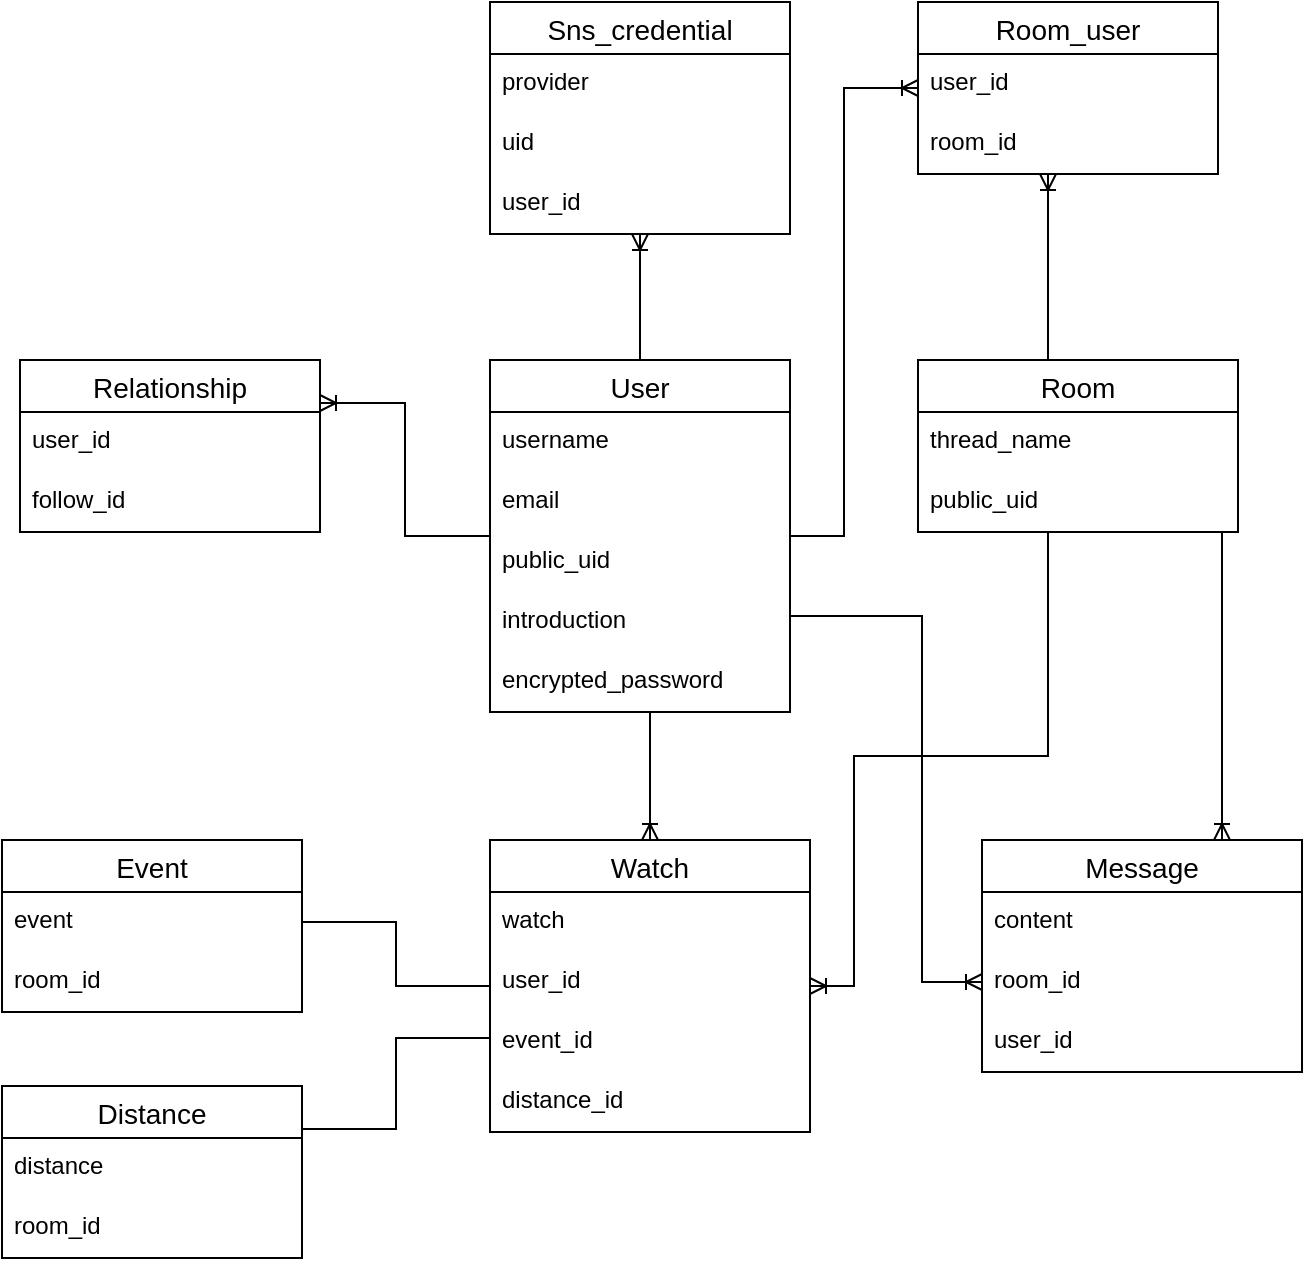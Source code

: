 <mxfile>
    <diagram id="k8hMQ0FtR8-C_5IyJpNA" name="Page-1">
        <mxGraphModel dx="966" dy="785" grid="0" gridSize="10" guides="1" tooltips="1" connect="1" arrows="1" fold="1" page="1" pageScale="1" pageWidth="1169" pageHeight="827" background="none" math="0" shadow="0">
            <root>
                <mxCell id="0"/>
                <mxCell id="1" parent="0"/>
                <mxCell id="83" style="edgeStyle=orthogonalEdgeStyle;rounded=0;orthogonalLoop=1;jettySize=auto;html=1;exitX=0.5;exitY=0;exitDx=0;exitDy=0;startArrow=none;startFill=0;endArrow=ERoneToMany;endFill=0;" parent="1" source="3" target="75" edge="1">
                    <mxGeometry relative="1" as="geometry"/>
                </mxCell>
                <mxCell id="3" value="User" style="swimlane;fontStyle=0;childLayout=stackLayout;horizontal=1;startSize=26;horizontalStack=0;resizeParent=1;resizeParentMax=0;resizeLast=0;collapsible=1;marginBottom=0;align=center;fontSize=14;" parent="1" vertex="1">
                    <mxGeometry x="398" y="212" width="150" height="176" as="geometry"/>
                </mxCell>
                <mxCell id="4" value="username" style="text;strokeColor=none;fillColor=none;spacingLeft=4;spacingRight=4;overflow=hidden;rotatable=0;points=[[0,0.5],[1,0.5]];portConstraint=eastwest;fontSize=12;" parent="3" vertex="1">
                    <mxGeometry y="26" width="150" height="30" as="geometry"/>
                </mxCell>
                <mxCell id="5" value="email" style="text;strokeColor=none;fillColor=none;spacingLeft=4;spacingRight=4;overflow=hidden;rotatable=0;points=[[0,0.5],[1,0.5]];portConstraint=eastwest;fontSize=12;" parent="3" vertex="1">
                    <mxGeometry y="56" width="150" height="30" as="geometry"/>
                </mxCell>
                <mxCell id="55" value="public_uid" style="text;strokeColor=none;fillColor=none;spacingLeft=4;spacingRight=4;overflow=hidden;rotatable=0;points=[[0,0.5],[1,0.5]];portConstraint=eastwest;fontSize=12;" parent="3" vertex="1">
                    <mxGeometry y="86" width="150" height="30" as="geometry"/>
                </mxCell>
                <mxCell id="56" value="introduction" style="text;strokeColor=none;fillColor=none;spacingLeft=4;spacingRight=4;overflow=hidden;rotatable=0;points=[[0,0.5],[1,0.5]];portConstraint=eastwest;fontSize=12;" parent="3" vertex="1">
                    <mxGeometry y="116" width="150" height="30" as="geometry"/>
                </mxCell>
                <mxCell id="6" value="encrypted_password" style="text;strokeColor=none;fillColor=none;spacingLeft=4;spacingRight=4;overflow=hidden;rotatable=0;points=[[0,0.5],[1,0.5]];portConstraint=eastwest;fontSize=12;" parent="3" vertex="1">
                    <mxGeometry y="146" width="150" height="30" as="geometry"/>
                </mxCell>
                <mxCell id="103" style="edgeStyle=orthogonalEdgeStyle;rounded=0;orthogonalLoop=1;jettySize=auto;html=1;exitX=0.75;exitY=0;exitDx=0;exitDy=0;startArrow=ERoneToMany;startFill=0;endArrow=none;endFill=0;" edge="1" parent="1" source="7" target="15">
                    <mxGeometry relative="1" as="geometry">
                        <Array as="points">
                            <mxPoint x="764" y="335"/>
                            <mxPoint x="764" y="335"/>
                        </Array>
                    </mxGeometry>
                </mxCell>
                <mxCell id="7" value="Message" style="swimlane;fontStyle=0;childLayout=stackLayout;horizontal=1;startSize=26;horizontalStack=0;resizeParent=1;resizeParentMax=0;resizeLast=0;collapsible=1;marginBottom=0;align=center;fontSize=14;" parent="1" vertex="1">
                    <mxGeometry x="644" y="452" width="160" height="116" as="geometry"/>
                </mxCell>
                <mxCell id="8" value="content" style="text;strokeColor=none;fillColor=none;spacingLeft=4;spacingRight=4;overflow=hidden;rotatable=0;points=[[0,0.5],[1,0.5]];portConstraint=eastwest;fontSize=12;" parent="7" vertex="1">
                    <mxGeometry y="26" width="160" height="30" as="geometry"/>
                </mxCell>
                <mxCell id="9" value="room_id" style="text;strokeColor=none;fillColor=none;spacingLeft=4;spacingRight=4;overflow=hidden;rotatable=0;points=[[0,0.5],[1,0.5]];portConstraint=eastwest;fontSize=12;" parent="7" vertex="1">
                    <mxGeometry y="56" width="160" height="30" as="geometry"/>
                </mxCell>
                <mxCell id="10" value="user_id" style="text;strokeColor=none;fillColor=none;spacingLeft=4;spacingRight=4;overflow=hidden;rotatable=0;points=[[0,0.5],[1,0.5]];portConstraint=eastwest;fontSize=12;" parent="7" vertex="1">
                    <mxGeometry y="86" width="160" height="30" as="geometry"/>
                </mxCell>
                <mxCell id="101" style="edgeStyle=orthogonalEdgeStyle;rounded=0;orthogonalLoop=1;jettySize=auto;html=1;exitX=0.5;exitY=0;exitDx=0;exitDy=0;startArrow=ERoneToMany;startFill=0;endArrow=none;endFill=0;" edge="1" parent="1" source="11" target="3">
                    <mxGeometry relative="1" as="geometry">
                        <Array as="points">
                            <mxPoint x="478" y="420"/>
                            <mxPoint x="478" y="420"/>
                        </Array>
                    </mxGeometry>
                </mxCell>
                <mxCell id="11" value="Watch" style="swimlane;fontStyle=0;childLayout=stackLayout;horizontal=1;startSize=26;horizontalStack=0;resizeParent=1;resizeParentMax=0;resizeLast=0;collapsible=1;marginBottom=0;align=center;fontSize=14;" parent="1" vertex="1">
                    <mxGeometry x="398" y="452" width="160" height="146" as="geometry"/>
                </mxCell>
                <mxCell id="12" value="watch" style="text;strokeColor=none;fillColor=none;spacingLeft=4;spacingRight=4;overflow=hidden;rotatable=0;points=[[0,0.5],[1,0.5]];portConstraint=eastwest;fontSize=12;" parent="11" vertex="1">
                    <mxGeometry y="26" width="160" height="30" as="geometry"/>
                </mxCell>
                <mxCell id="14" value="user_id" style="text;strokeColor=none;fillColor=none;spacingLeft=4;spacingRight=4;overflow=hidden;rotatable=0;points=[[0,0.5],[1,0.5]];portConstraint=eastwest;fontSize=12;" parent="11" vertex="1">
                    <mxGeometry y="56" width="160" height="30" as="geometry"/>
                </mxCell>
                <mxCell id="13" value="event_id" style="text;strokeColor=none;fillColor=none;spacingLeft=4;spacingRight=4;overflow=hidden;rotatable=0;points=[[0,0.5],[1,0.5]];portConstraint=eastwest;fontSize=12;" parent="11" vertex="1">
                    <mxGeometry y="86" width="160" height="30" as="geometry"/>
                </mxCell>
                <mxCell id="54" value="distance_id" style="text;strokeColor=none;fillColor=none;spacingLeft=4;spacingRight=4;overflow=hidden;rotatable=0;points=[[0,0.5],[1,0.5]];portConstraint=eastwest;fontSize=12;" parent="11" vertex="1">
                    <mxGeometry y="116" width="160" height="30" as="geometry"/>
                </mxCell>
                <mxCell id="102" style="edgeStyle=orthogonalEdgeStyle;rounded=0;orthogonalLoop=1;jettySize=auto;html=1;startArrow=none;startFill=0;endArrow=ERoneToMany;endFill=0;" edge="1" parent="1" source="15" target="11">
                    <mxGeometry relative="1" as="geometry">
                        <Array as="points">
                            <mxPoint x="677" y="410"/>
                            <mxPoint x="580" y="410"/>
                            <mxPoint x="580" y="525"/>
                        </Array>
                    </mxGeometry>
                </mxCell>
                <mxCell id="15" value="Room" style="swimlane;fontStyle=0;childLayout=stackLayout;horizontal=1;startSize=26;horizontalStack=0;resizeParent=1;resizeParentMax=0;resizeLast=0;collapsible=1;marginBottom=0;align=center;fontSize=14;" parent="1" vertex="1">
                    <mxGeometry x="612" y="212" width="160" height="86" as="geometry"/>
                </mxCell>
                <mxCell id="16" value="thread_name" style="text;strokeColor=none;fillColor=none;spacingLeft=4;spacingRight=4;overflow=hidden;rotatable=0;points=[[0,0.5],[1,0.5]];portConstraint=eastwest;fontSize=12;" parent="15" vertex="1">
                    <mxGeometry y="26" width="160" height="30" as="geometry"/>
                </mxCell>
                <mxCell id="17" value="public_uid" style="text;strokeColor=none;fillColor=none;spacingLeft=4;spacingRight=4;overflow=hidden;rotatable=0;points=[[0,0.5],[1,0.5]];portConstraint=eastwest;fontSize=12;" parent="15" vertex="1">
                    <mxGeometry y="56" width="160" height="30" as="geometry"/>
                </mxCell>
                <mxCell id="88" style="edgeStyle=orthogonalEdgeStyle;rounded=0;orthogonalLoop=1;jettySize=auto;html=1;startArrow=ERoneToMany;startFill=0;endArrow=none;endFill=0;" edge="1" parent="1" source="57" target="3">
                    <mxGeometry relative="1" as="geometry">
                        <Array as="points">
                            <mxPoint x="575" y="76"/>
                            <mxPoint x="575" y="300"/>
                        </Array>
                    </mxGeometry>
                </mxCell>
                <mxCell id="97" style="edgeStyle=orthogonalEdgeStyle;rounded=0;orthogonalLoop=1;jettySize=auto;html=1;startArrow=ERoneToMany;startFill=0;endArrow=none;endFill=0;" edge="1" parent="1" source="57" target="15">
                    <mxGeometry relative="1" as="geometry">
                        <Array as="points">
                            <mxPoint x="677" y="143"/>
                            <mxPoint x="677" y="143"/>
                        </Array>
                    </mxGeometry>
                </mxCell>
                <mxCell id="57" value="Room_user" style="swimlane;fontStyle=0;childLayout=stackLayout;horizontal=1;startSize=26;horizontalStack=0;resizeParent=1;resizeParentMax=0;resizeLast=0;collapsible=1;marginBottom=0;align=center;fontSize=14;" parent="1" vertex="1">
                    <mxGeometry x="612" y="33" width="150" height="86" as="geometry"/>
                </mxCell>
                <mxCell id="58" value="user_id" style="text;strokeColor=none;fillColor=none;spacingLeft=4;spacingRight=4;overflow=hidden;rotatable=0;points=[[0,0.5],[1,0.5]];portConstraint=eastwest;fontSize=12;" parent="57" vertex="1">
                    <mxGeometry y="26" width="150" height="30" as="geometry"/>
                </mxCell>
                <mxCell id="59" value="room_id" style="text;strokeColor=none;fillColor=none;spacingLeft=4;spacingRight=4;overflow=hidden;rotatable=0;points=[[0,0.5],[1,0.5]];portConstraint=eastwest;fontSize=12;" parent="57" vertex="1">
                    <mxGeometry y="56" width="150" height="30" as="geometry"/>
                </mxCell>
                <mxCell id="63" value="Event" style="swimlane;fontStyle=0;childLayout=stackLayout;horizontal=1;startSize=26;horizontalStack=0;resizeParent=1;resizeParentMax=0;resizeLast=0;collapsible=1;marginBottom=0;align=center;fontSize=14;" parent="1" vertex="1">
                    <mxGeometry x="154" y="452" width="150" height="86" as="geometry"/>
                </mxCell>
                <mxCell id="64" value="event" style="text;strokeColor=none;fillColor=none;spacingLeft=4;spacingRight=4;overflow=hidden;rotatable=0;points=[[0,0.5],[1,0.5]];portConstraint=eastwest;fontSize=12;" parent="63" vertex="1">
                    <mxGeometry y="26" width="150" height="30" as="geometry"/>
                </mxCell>
                <mxCell id="65" value="room_id" style="text;strokeColor=none;fillColor=none;spacingLeft=4;spacingRight=4;overflow=hidden;rotatable=0;points=[[0,0.5],[1,0.5]];portConstraint=eastwest;fontSize=12;" parent="63" vertex="1">
                    <mxGeometry y="56" width="150" height="30" as="geometry"/>
                </mxCell>
                <mxCell id="99" style="edgeStyle=orthogonalEdgeStyle;rounded=0;orthogonalLoop=1;jettySize=auto;html=1;exitX=1;exitY=0.25;exitDx=0;exitDy=0;startArrow=none;startFill=0;endArrow=none;endFill=0;" edge="1" parent="1" source="69" target="11">
                    <mxGeometry relative="1" as="geometry">
                        <Array as="points">
                            <mxPoint x="351" y="596"/>
                            <mxPoint x="351" y="551"/>
                        </Array>
                    </mxGeometry>
                </mxCell>
                <mxCell id="69" value="Distance" style="swimlane;fontStyle=0;childLayout=stackLayout;horizontal=1;startSize=26;horizontalStack=0;resizeParent=1;resizeParentMax=0;resizeLast=0;collapsible=1;marginBottom=0;align=center;fontSize=14;" parent="1" vertex="1">
                    <mxGeometry x="154" y="575" width="150" height="86" as="geometry"/>
                </mxCell>
                <mxCell id="70" value="distance" style="text;strokeColor=none;fillColor=none;spacingLeft=4;spacingRight=4;overflow=hidden;rotatable=0;points=[[0,0.5],[1,0.5]];portConstraint=eastwest;fontSize=12;" parent="69" vertex="1">
                    <mxGeometry y="26" width="150" height="30" as="geometry"/>
                </mxCell>
                <mxCell id="71" value="room_id" style="text;strokeColor=none;fillColor=none;spacingLeft=4;spacingRight=4;overflow=hidden;rotatable=0;points=[[0,0.5],[1,0.5]];portConstraint=eastwest;fontSize=12;" parent="69" vertex="1">
                    <mxGeometry y="56" width="150" height="30" as="geometry"/>
                </mxCell>
                <mxCell id="84" style="edgeStyle=orthogonalEdgeStyle;rounded=0;orthogonalLoop=1;jettySize=auto;html=1;exitX=1;exitY=0.25;exitDx=0;exitDy=0;startArrow=ERoneToMany;startFill=0;endArrow=none;endFill=0;" parent="1" source="72" target="3" edge="1">
                    <mxGeometry relative="1" as="geometry"/>
                </mxCell>
                <mxCell id="72" value="Relationship" style="swimlane;fontStyle=0;childLayout=stackLayout;horizontal=1;startSize=26;horizontalStack=0;resizeParent=1;resizeParentMax=0;resizeLast=0;collapsible=1;marginBottom=0;align=center;fontSize=14;" parent="1" vertex="1">
                    <mxGeometry x="163" y="212" width="150" height="86" as="geometry"/>
                </mxCell>
                <mxCell id="73" value="user_id" style="text;strokeColor=none;fillColor=none;spacingLeft=4;spacingRight=4;overflow=hidden;rotatable=0;points=[[0,0.5],[1,0.5]];portConstraint=eastwest;fontSize=12;" parent="72" vertex="1">
                    <mxGeometry y="26" width="150" height="30" as="geometry"/>
                </mxCell>
                <mxCell id="74" value="follow_id" style="text;strokeColor=none;fillColor=none;spacingLeft=4;spacingRight=4;overflow=hidden;rotatable=0;points=[[0,0.5],[1,0.5]];portConstraint=eastwest;fontSize=12;" parent="72" vertex="1">
                    <mxGeometry y="56" width="150" height="30" as="geometry"/>
                </mxCell>
                <mxCell id="75" value="Sns_credential" style="swimlane;fontStyle=0;childLayout=stackLayout;horizontal=1;startSize=26;horizontalStack=0;resizeParent=1;resizeParentMax=0;resizeLast=0;collapsible=1;marginBottom=0;align=center;fontSize=14;" parent="1" vertex="1">
                    <mxGeometry x="398" y="33" width="150" height="116" as="geometry"/>
                </mxCell>
                <mxCell id="76" value="provider" style="text;strokeColor=none;fillColor=none;spacingLeft=4;spacingRight=4;overflow=hidden;rotatable=0;points=[[0,0.5],[1,0.5]];portConstraint=eastwest;fontSize=12;" parent="75" vertex="1">
                    <mxGeometry y="26" width="150" height="30" as="geometry"/>
                </mxCell>
                <mxCell id="77" value="uid" style="text;strokeColor=none;fillColor=none;spacingLeft=4;spacingRight=4;overflow=hidden;rotatable=0;points=[[0,0.5],[1,0.5]];portConstraint=eastwest;fontSize=12;" parent="75" vertex="1">
                    <mxGeometry y="56" width="150" height="30" as="geometry"/>
                </mxCell>
                <mxCell id="78" value="user_id" style="text;strokeColor=none;fillColor=none;spacingLeft=4;spacingRight=4;overflow=hidden;rotatable=0;points=[[0,0.5],[1,0.5]];portConstraint=eastwest;fontSize=12;" parent="75" vertex="1">
                    <mxGeometry y="86" width="150" height="30" as="geometry"/>
                </mxCell>
                <mxCell id="98" style="edgeStyle=orthogonalEdgeStyle;rounded=0;orthogonalLoop=1;jettySize=auto;html=1;exitX=1;exitY=0.5;exitDx=0;exitDy=0;startArrow=none;startFill=0;endArrow=none;endFill=0;" edge="1" parent="1" source="64" target="11">
                    <mxGeometry relative="1" as="geometry"/>
                </mxCell>
                <mxCell id="104" style="edgeStyle=orthogonalEdgeStyle;rounded=0;orthogonalLoop=1;jettySize=auto;html=1;exitX=0;exitY=0.5;exitDx=0;exitDy=0;startArrow=ERoneToMany;startFill=0;endArrow=none;endFill=0;" edge="1" parent="1" source="9" target="3">
                    <mxGeometry relative="1" as="geometry">
                        <Array as="points">
                            <mxPoint x="614" y="523"/>
                            <mxPoint x="614" y="340"/>
                        </Array>
                    </mxGeometry>
                </mxCell>
            </root>
        </mxGraphModel>
    </diagram>
</mxfile>